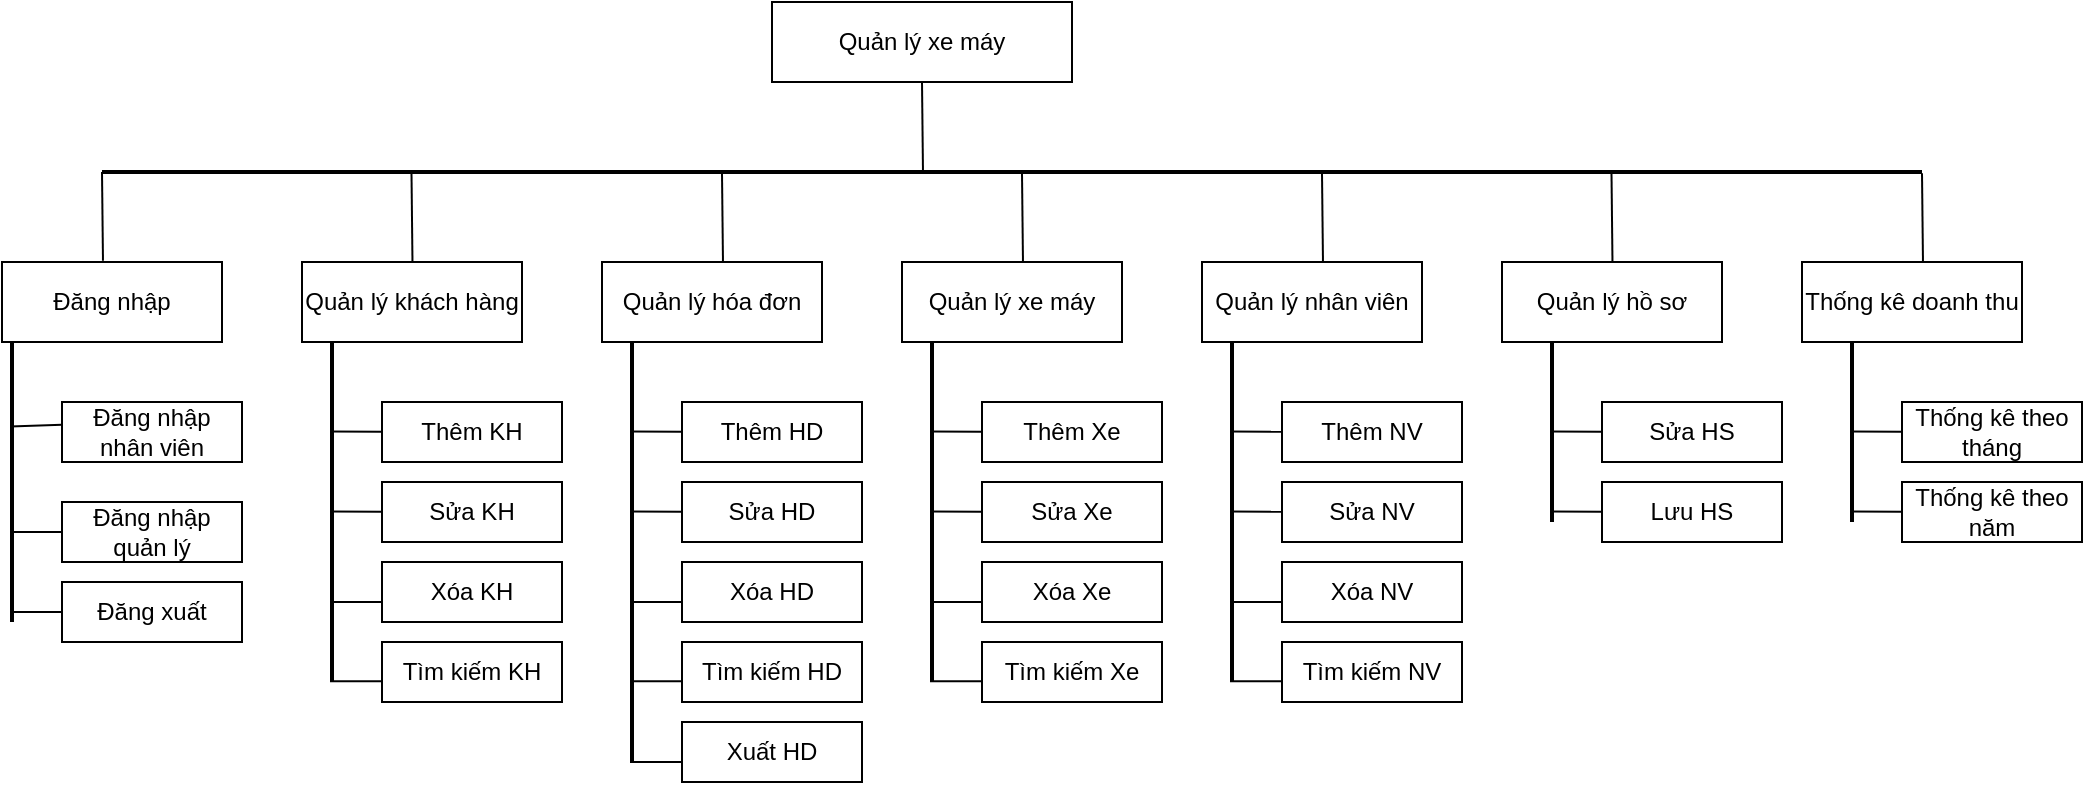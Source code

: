 <mxfile version="15.4.0" type="device"><diagram id="DM7P6saauxPHQvp5rQxX" name="Page-1"><mxGraphModel dx="1186" dy="614" grid="1" gridSize="10" guides="1" tooltips="1" connect="1" arrows="1" fold="1" page="1" pageScale="1" pageWidth="1100" pageHeight="850" math="0" shadow="0"><root><mxCell id="0"/><mxCell id="1" parent="0"/><mxCell id="fGUZDO6IDkjxLYDbGrY8-1" value="Quản lý xe máy" style="rounded=0;whiteSpace=wrap;html=1;" vertex="1" parent="1"><mxGeometry x="475" y="70" width="150" height="40" as="geometry"/></mxCell><mxCell id="fGUZDO6IDkjxLYDbGrY8-2" value="Đăng nhập" style="rounded=0;whiteSpace=wrap;html=1;" vertex="1" parent="1"><mxGeometry x="90" y="200" width="110" height="40" as="geometry"/></mxCell><mxCell id="fGUZDO6IDkjxLYDbGrY8-3" value="Quản lý khách hàng" style="rounded=0;whiteSpace=wrap;html=1;" vertex="1" parent="1"><mxGeometry x="240" y="200" width="110" height="40" as="geometry"/></mxCell><mxCell id="fGUZDO6IDkjxLYDbGrY8-4" value="Quản lý hóa đơn" style="rounded=0;whiteSpace=wrap;html=1;" vertex="1" parent="1"><mxGeometry x="390" y="200" width="110" height="40" as="geometry"/></mxCell><mxCell id="fGUZDO6IDkjxLYDbGrY8-5" value="Quản lý xe máy" style="rounded=0;whiteSpace=wrap;html=1;" vertex="1" parent="1"><mxGeometry x="540" y="200" width="110" height="40" as="geometry"/></mxCell><mxCell id="fGUZDO6IDkjxLYDbGrY8-6" value="Quản lý nhân viên" style="rounded=0;whiteSpace=wrap;html=1;" vertex="1" parent="1"><mxGeometry x="690" y="200" width="110" height="40" as="geometry"/></mxCell><mxCell id="fGUZDO6IDkjxLYDbGrY8-8" value="Quản lý hồ sơ" style="rounded=0;whiteSpace=wrap;html=1;" vertex="1" parent="1"><mxGeometry x="840" y="200" width="110" height="40" as="geometry"/></mxCell><mxCell id="fGUZDO6IDkjxLYDbGrY8-9" value="Thống kê doanh thu" style="rounded=0;whiteSpace=wrap;html=1;" vertex="1" parent="1"><mxGeometry x="990" y="200" width="110" height="40" as="geometry"/></mxCell><mxCell id="fGUZDO6IDkjxLYDbGrY8-10" value="Đăng nhập nhân viên" style="rounded=0;whiteSpace=wrap;html=1;" vertex="1" parent="1"><mxGeometry x="120" y="270" width="90" height="30" as="geometry"/></mxCell><mxCell id="fGUZDO6IDkjxLYDbGrY8-11" value="Đăng nhập quản lý" style="rounded=0;whiteSpace=wrap;html=1;" vertex="1" parent="1"><mxGeometry x="120" y="320" width="90" height="30" as="geometry"/></mxCell><mxCell id="fGUZDO6IDkjxLYDbGrY8-12" value="Đăng xuất" style="rounded=0;whiteSpace=wrap;html=1;" vertex="1" parent="1"><mxGeometry x="120" y="360" width="90" height="30" as="geometry"/></mxCell><mxCell id="fGUZDO6IDkjxLYDbGrY8-13" value="Thêm KH" style="rounded=0;whiteSpace=wrap;html=1;" vertex="1" parent="1"><mxGeometry x="280" y="270" width="90" height="30" as="geometry"/></mxCell><mxCell id="fGUZDO6IDkjxLYDbGrY8-14" value="Sửa KH" style="rounded=0;whiteSpace=wrap;html=1;" vertex="1" parent="1"><mxGeometry x="280" y="310" width="90" height="30" as="geometry"/></mxCell><mxCell id="fGUZDO6IDkjxLYDbGrY8-15" value="Xóa KH" style="rounded=0;whiteSpace=wrap;html=1;" vertex="1" parent="1"><mxGeometry x="280" y="350" width="90" height="30" as="geometry"/></mxCell><mxCell id="fGUZDO6IDkjxLYDbGrY8-16" value="Tìm kiếm KH" style="rounded=0;whiteSpace=wrap;html=1;" vertex="1" parent="1"><mxGeometry x="280" y="390" width="90" height="30" as="geometry"/></mxCell><mxCell id="fGUZDO6IDkjxLYDbGrY8-17" value="Thêm HD" style="rounded=0;whiteSpace=wrap;html=1;" vertex="1" parent="1"><mxGeometry x="430" y="270" width="90" height="30" as="geometry"/></mxCell><mxCell id="fGUZDO6IDkjxLYDbGrY8-18" value="Sửa HD" style="rounded=0;whiteSpace=wrap;html=1;" vertex="1" parent="1"><mxGeometry x="430" y="310" width="90" height="30" as="geometry"/></mxCell><mxCell id="fGUZDO6IDkjxLYDbGrY8-19" value="Xóa HD" style="rounded=0;whiteSpace=wrap;html=1;" vertex="1" parent="1"><mxGeometry x="430" y="350" width="90" height="30" as="geometry"/></mxCell><mxCell id="fGUZDO6IDkjxLYDbGrY8-20" value="Tìm kiếm HD" style="rounded=0;whiteSpace=wrap;html=1;" vertex="1" parent="1"><mxGeometry x="430" y="390" width="90" height="30" as="geometry"/></mxCell><mxCell id="fGUZDO6IDkjxLYDbGrY8-21" value="Thêm Xe" style="rounded=0;whiteSpace=wrap;html=1;" vertex="1" parent="1"><mxGeometry x="580" y="270" width="90" height="30" as="geometry"/></mxCell><mxCell id="fGUZDO6IDkjxLYDbGrY8-22" value="Sửa Xe" style="rounded=0;whiteSpace=wrap;html=1;" vertex="1" parent="1"><mxGeometry x="580" y="310" width="90" height="30" as="geometry"/></mxCell><mxCell id="fGUZDO6IDkjxLYDbGrY8-23" value="Xóa Xe" style="rounded=0;whiteSpace=wrap;html=1;" vertex="1" parent="1"><mxGeometry x="580" y="350" width="90" height="30" as="geometry"/></mxCell><mxCell id="fGUZDO6IDkjxLYDbGrY8-24" value="Tìm kiếm Xe" style="rounded=0;whiteSpace=wrap;html=1;" vertex="1" parent="1"><mxGeometry x="580" y="390" width="90" height="30" as="geometry"/></mxCell><mxCell id="fGUZDO6IDkjxLYDbGrY8-25" value="Thêm NV" style="rounded=0;whiteSpace=wrap;html=1;" vertex="1" parent="1"><mxGeometry x="730" y="270" width="90" height="30" as="geometry"/></mxCell><mxCell id="fGUZDO6IDkjxLYDbGrY8-26" value="Sửa NV" style="rounded=0;whiteSpace=wrap;html=1;" vertex="1" parent="1"><mxGeometry x="730" y="310" width="90" height="30" as="geometry"/></mxCell><mxCell id="fGUZDO6IDkjxLYDbGrY8-27" value="Xóa NV" style="rounded=0;whiteSpace=wrap;html=1;" vertex="1" parent="1"><mxGeometry x="730" y="350" width="90" height="30" as="geometry"/></mxCell><mxCell id="fGUZDO6IDkjxLYDbGrY8-28" value="Tìm kiếm NV" style="rounded=0;whiteSpace=wrap;html=1;" vertex="1" parent="1"><mxGeometry x="730" y="390" width="90" height="30" as="geometry"/></mxCell><mxCell id="fGUZDO6IDkjxLYDbGrY8-29" value="Xuất HD" style="rounded=0;whiteSpace=wrap;html=1;" vertex="1" parent="1"><mxGeometry x="430" y="430" width="90" height="30" as="geometry"/></mxCell><mxCell id="fGUZDO6IDkjxLYDbGrY8-30" value="Sửa HS" style="rounded=0;whiteSpace=wrap;html=1;" vertex="1" parent="1"><mxGeometry x="890" y="270" width="90" height="30" as="geometry"/></mxCell><mxCell id="fGUZDO6IDkjxLYDbGrY8-32" value="Lưu HS" style="rounded=0;whiteSpace=wrap;html=1;" vertex="1" parent="1"><mxGeometry x="890" y="310" width="90" height="30" as="geometry"/></mxCell><mxCell id="fGUZDO6IDkjxLYDbGrY8-33" value="Thống kê theo tháng" style="rounded=0;whiteSpace=wrap;html=1;" vertex="1" parent="1"><mxGeometry x="1040" y="270" width="90" height="30" as="geometry"/></mxCell><mxCell id="fGUZDO6IDkjxLYDbGrY8-34" value="Thống kê theo năm" style="rounded=0;whiteSpace=wrap;html=1;" vertex="1" parent="1"><mxGeometry x="1040" y="310" width="90" height="30" as="geometry"/></mxCell><mxCell id="fGUZDO6IDkjxLYDbGrY8-38" value="" style="line;strokeWidth=2;direction=south;html=1;" vertex="1" parent="1"><mxGeometry x="90" y="240" width="10" height="140" as="geometry"/></mxCell><mxCell id="fGUZDO6IDkjxLYDbGrY8-45" value="" style="endArrow=none;html=1;rounded=0;exitX=0.302;exitY=0.6;exitDx=0;exitDy=0;exitPerimeter=0;entryX=0;entryY=0.38;entryDx=0;entryDy=0;entryPerimeter=0;" edge="1" parent="1" source="fGUZDO6IDkjxLYDbGrY8-38" target="fGUZDO6IDkjxLYDbGrY8-10"><mxGeometry relative="1" as="geometry"><mxPoint x="100" y="290" as="sourcePoint"/><mxPoint x="240" y="290" as="targetPoint"/></mxGeometry></mxCell><mxCell id="fGUZDO6IDkjxLYDbGrY8-46" value="" style="endArrow=none;html=1;rounded=0;exitX=0.302;exitY=0.6;exitDx=0;exitDy=0;exitPerimeter=0;entryX=0;entryY=0.38;entryDx=0;entryDy=0;entryPerimeter=0;" edge="1" parent="1"><mxGeometry relative="1" as="geometry"><mxPoint x="94.0" y="334.94" as="sourcePoint"/><mxPoint x="120" y="335.0" as="targetPoint"/></mxGeometry></mxCell><mxCell id="fGUZDO6IDkjxLYDbGrY8-47" value="" style="endArrow=none;html=1;rounded=0;exitX=0.302;exitY=0.6;exitDx=0;exitDy=0;exitPerimeter=0;entryX=0;entryY=0.38;entryDx=0;entryDy=0;entryPerimeter=0;" edge="1" parent="1"><mxGeometry relative="1" as="geometry"><mxPoint x="94.0" y="374.94" as="sourcePoint"/><mxPoint x="120" y="375.0" as="targetPoint"/></mxGeometry></mxCell><mxCell id="fGUZDO6IDkjxLYDbGrY8-50" value="" style="line;strokeWidth=2;direction=south;html=1;" vertex="1" parent="1"><mxGeometry x="250" y="240" width="10" height="170" as="geometry"/></mxCell><mxCell id="fGUZDO6IDkjxLYDbGrY8-52" value="" style="endArrow=none;html=1;rounded=0;exitX=0.302;exitY=0.6;exitDx=0;exitDy=0;exitPerimeter=0;entryX=0;entryY=0.38;entryDx=0;entryDy=0;entryPerimeter=0;" edge="1" parent="1"><mxGeometry relative="1" as="geometry"><mxPoint x="254" y="409.6" as="sourcePoint"/><mxPoint x="280" y="409.66" as="targetPoint"/></mxGeometry></mxCell><mxCell id="fGUZDO6IDkjxLYDbGrY8-53" value="" style="endArrow=none;html=1;rounded=0;exitX=0.302;exitY=0.6;exitDx=0;exitDy=0;exitPerimeter=0;entryX=0;entryY=0.38;entryDx=0;entryDy=0;entryPerimeter=0;" edge="1" parent="1"><mxGeometry relative="1" as="geometry"><mxPoint x="254" y="370" as="sourcePoint"/><mxPoint x="280" y="370.06" as="targetPoint"/></mxGeometry></mxCell><mxCell id="fGUZDO6IDkjxLYDbGrY8-54" value="" style="endArrow=none;html=1;rounded=0;exitX=0.302;exitY=0.6;exitDx=0;exitDy=0;exitPerimeter=0;entryX=0;entryY=0.38;entryDx=0;entryDy=0;entryPerimeter=0;" edge="1" parent="1"><mxGeometry relative="1" as="geometry"><mxPoint x="254" y="324.8" as="sourcePoint"/><mxPoint x="280" y="324.86" as="targetPoint"/></mxGeometry></mxCell><mxCell id="fGUZDO6IDkjxLYDbGrY8-55" value="" style="endArrow=none;html=1;rounded=0;exitX=0.302;exitY=0.6;exitDx=0;exitDy=0;exitPerimeter=0;entryX=0;entryY=0.38;entryDx=0;entryDy=0;entryPerimeter=0;" edge="1" parent="1"><mxGeometry relative="1" as="geometry"><mxPoint x="254" y="284.8" as="sourcePoint"/><mxPoint x="280" y="284.86" as="targetPoint"/></mxGeometry></mxCell><mxCell id="fGUZDO6IDkjxLYDbGrY8-56" value="" style="line;strokeWidth=2;direction=south;html=1;" vertex="1" parent="1"><mxGeometry x="400" y="240" width="10" height="210" as="geometry"/></mxCell><mxCell id="fGUZDO6IDkjxLYDbGrY8-57" value="" style="endArrow=none;html=1;rounded=0;exitX=0.302;exitY=0.6;exitDx=0;exitDy=0;exitPerimeter=0;entryX=0;entryY=0.38;entryDx=0;entryDy=0;entryPerimeter=0;" edge="1" parent="1"><mxGeometry relative="1" as="geometry"><mxPoint x="404" y="409.6" as="sourcePoint"/><mxPoint x="430" y="409.66" as="targetPoint"/></mxGeometry></mxCell><mxCell id="fGUZDO6IDkjxLYDbGrY8-58" value="" style="endArrow=none;html=1;rounded=0;exitX=0.302;exitY=0.6;exitDx=0;exitDy=0;exitPerimeter=0;entryX=0;entryY=0.38;entryDx=0;entryDy=0;entryPerimeter=0;" edge="1" parent="1"><mxGeometry relative="1" as="geometry"><mxPoint x="404" y="370" as="sourcePoint"/><mxPoint x="430" y="370.06" as="targetPoint"/></mxGeometry></mxCell><mxCell id="fGUZDO6IDkjxLYDbGrY8-59" value="" style="endArrow=none;html=1;rounded=0;exitX=0.302;exitY=0.6;exitDx=0;exitDy=0;exitPerimeter=0;entryX=0;entryY=0.38;entryDx=0;entryDy=0;entryPerimeter=0;" edge="1" parent="1"><mxGeometry relative="1" as="geometry"><mxPoint x="404" y="324.8" as="sourcePoint"/><mxPoint x="430" y="324.86" as="targetPoint"/></mxGeometry></mxCell><mxCell id="fGUZDO6IDkjxLYDbGrY8-60" value="" style="endArrow=none;html=1;rounded=0;exitX=0.302;exitY=0.6;exitDx=0;exitDy=0;exitPerimeter=0;entryX=0;entryY=0.38;entryDx=0;entryDy=0;entryPerimeter=0;" edge="1" parent="1"><mxGeometry relative="1" as="geometry"><mxPoint x="404" y="284.8" as="sourcePoint"/><mxPoint x="430" y="284.86" as="targetPoint"/></mxGeometry></mxCell><mxCell id="fGUZDO6IDkjxLYDbGrY8-61" value="" style="endArrow=none;html=1;rounded=0;exitX=0.302;exitY=0.6;exitDx=0;exitDy=0;exitPerimeter=0;entryX=0;entryY=0.38;entryDx=0;entryDy=0;entryPerimeter=0;" edge="1" parent="1"><mxGeometry relative="1" as="geometry"><mxPoint x="404" y="450" as="sourcePoint"/><mxPoint x="430" y="450.06" as="targetPoint"/></mxGeometry></mxCell><mxCell id="fGUZDO6IDkjxLYDbGrY8-62" value="" style="line;strokeWidth=2;direction=south;html=1;" vertex="1" parent="1"><mxGeometry x="550" y="240" width="10" height="170" as="geometry"/></mxCell><mxCell id="fGUZDO6IDkjxLYDbGrY8-63" value="" style="endArrow=none;html=1;rounded=0;exitX=0.302;exitY=0.6;exitDx=0;exitDy=0;exitPerimeter=0;entryX=0;entryY=0.38;entryDx=0;entryDy=0;entryPerimeter=0;" edge="1" parent="1"><mxGeometry relative="1" as="geometry"><mxPoint x="554" y="409.6" as="sourcePoint"/><mxPoint x="580" y="409.66" as="targetPoint"/></mxGeometry></mxCell><mxCell id="fGUZDO6IDkjxLYDbGrY8-64" value="" style="endArrow=none;html=1;rounded=0;exitX=0.302;exitY=0.6;exitDx=0;exitDy=0;exitPerimeter=0;entryX=0;entryY=0.38;entryDx=0;entryDy=0;entryPerimeter=0;" edge="1" parent="1"><mxGeometry relative="1" as="geometry"><mxPoint x="554" y="370" as="sourcePoint"/><mxPoint x="580" y="370.06" as="targetPoint"/></mxGeometry></mxCell><mxCell id="fGUZDO6IDkjxLYDbGrY8-65" value="" style="endArrow=none;html=1;rounded=0;exitX=0.302;exitY=0.6;exitDx=0;exitDy=0;exitPerimeter=0;entryX=0;entryY=0.38;entryDx=0;entryDy=0;entryPerimeter=0;" edge="1" parent="1"><mxGeometry relative="1" as="geometry"><mxPoint x="554" y="324.8" as="sourcePoint"/><mxPoint x="580" y="324.86" as="targetPoint"/></mxGeometry></mxCell><mxCell id="fGUZDO6IDkjxLYDbGrY8-66" value="" style="endArrow=none;html=1;rounded=0;exitX=0.302;exitY=0.6;exitDx=0;exitDy=0;exitPerimeter=0;entryX=0;entryY=0.38;entryDx=0;entryDy=0;entryPerimeter=0;" edge="1" parent="1"><mxGeometry relative="1" as="geometry"><mxPoint x="554" y="284.8" as="sourcePoint"/><mxPoint x="580" y="284.86" as="targetPoint"/></mxGeometry></mxCell><mxCell id="fGUZDO6IDkjxLYDbGrY8-67" value="" style="line;strokeWidth=2;direction=south;html=1;" vertex="1" parent="1"><mxGeometry x="700" y="240" width="10" height="170" as="geometry"/></mxCell><mxCell id="fGUZDO6IDkjxLYDbGrY8-68" value="" style="endArrow=none;html=1;rounded=0;exitX=0.302;exitY=0.6;exitDx=0;exitDy=0;exitPerimeter=0;entryX=0;entryY=0.38;entryDx=0;entryDy=0;entryPerimeter=0;" edge="1" parent="1"><mxGeometry relative="1" as="geometry"><mxPoint x="704" y="409.6" as="sourcePoint"/><mxPoint x="730" y="409.66" as="targetPoint"/></mxGeometry></mxCell><mxCell id="fGUZDO6IDkjxLYDbGrY8-69" value="" style="endArrow=none;html=1;rounded=0;exitX=0.302;exitY=0.6;exitDx=0;exitDy=0;exitPerimeter=0;entryX=0;entryY=0.38;entryDx=0;entryDy=0;entryPerimeter=0;" edge="1" parent="1"><mxGeometry relative="1" as="geometry"><mxPoint x="704" y="370" as="sourcePoint"/><mxPoint x="730" y="370.06" as="targetPoint"/></mxGeometry></mxCell><mxCell id="fGUZDO6IDkjxLYDbGrY8-70" value="" style="endArrow=none;html=1;rounded=0;exitX=0.302;exitY=0.6;exitDx=0;exitDy=0;exitPerimeter=0;entryX=0;entryY=0.38;entryDx=0;entryDy=0;entryPerimeter=0;" edge="1" parent="1"><mxGeometry relative="1" as="geometry"><mxPoint x="704" y="324.8" as="sourcePoint"/><mxPoint x="730" y="324.86" as="targetPoint"/></mxGeometry></mxCell><mxCell id="fGUZDO6IDkjxLYDbGrY8-71" value="" style="endArrow=none;html=1;rounded=0;exitX=0.302;exitY=0.6;exitDx=0;exitDy=0;exitPerimeter=0;entryX=0;entryY=0.38;entryDx=0;entryDy=0;entryPerimeter=0;" edge="1" parent="1"><mxGeometry relative="1" as="geometry"><mxPoint x="704" y="284.8" as="sourcePoint"/><mxPoint x="730" y="284.86" as="targetPoint"/></mxGeometry></mxCell><mxCell id="fGUZDO6IDkjxLYDbGrY8-72" value="" style="line;strokeWidth=2;direction=south;html=1;" vertex="1" parent="1"><mxGeometry x="860" y="240" width="10" height="90" as="geometry"/></mxCell><mxCell id="fGUZDO6IDkjxLYDbGrY8-75" value="" style="endArrow=none;html=1;rounded=0;exitX=0.302;exitY=0.6;exitDx=0;exitDy=0;exitPerimeter=0;entryX=0;entryY=0.38;entryDx=0;entryDy=0;entryPerimeter=0;" edge="1" parent="1"><mxGeometry relative="1" as="geometry"><mxPoint x="864" y="324.8" as="sourcePoint"/><mxPoint x="890" y="324.86" as="targetPoint"/></mxGeometry></mxCell><mxCell id="fGUZDO6IDkjxLYDbGrY8-76" value="" style="endArrow=none;html=1;rounded=0;exitX=0.302;exitY=0.6;exitDx=0;exitDy=0;exitPerimeter=0;entryX=0;entryY=0.38;entryDx=0;entryDy=0;entryPerimeter=0;" edge="1" parent="1"><mxGeometry relative="1" as="geometry"><mxPoint x="864" y="284.8" as="sourcePoint"/><mxPoint x="890" y="284.86" as="targetPoint"/></mxGeometry></mxCell><mxCell id="fGUZDO6IDkjxLYDbGrY8-77" value="" style="line;strokeWidth=2;direction=south;html=1;" vertex="1" parent="1"><mxGeometry x="1010" y="240" width="10" height="90" as="geometry"/></mxCell><mxCell id="fGUZDO6IDkjxLYDbGrY8-78" value="" style="endArrow=none;html=1;rounded=0;exitX=0.302;exitY=0.6;exitDx=0;exitDy=0;exitPerimeter=0;entryX=0;entryY=0.38;entryDx=0;entryDy=0;entryPerimeter=0;" edge="1" parent="1"><mxGeometry relative="1" as="geometry"><mxPoint x="1014" y="324.8" as="sourcePoint"/><mxPoint x="1040" y="324.86" as="targetPoint"/></mxGeometry></mxCell><mxCell id="fGUZDO6IDkjxLYDbGrY8-79" value="" style="endArrow=none;html=1;rounded=0;exitX=0.302;exitY=0.6;exitDx=0;exitDy=0;exitPerimeter=0;entryX=0;entryY=0.38;entryDx=0;entryDy=0;entryPerimeter=0;" edge="1" parent="1"><mxGeometry relative="1" as="geometry"><mxPoint x="1014" y="284.8" as="sourcePoint"/><mxPoint x="1040" y="284.86" as="targetPoint"/></mxGeometry></mxCell><mxCell id="fGUZDO6IDkjxLYDbGrY8-80" value="" style="line;strokeWidth=2;html=1;" vertex="1" parent="1"><mxGeometry x="140" y="150" width="910" height="10" as="geometry"/></mxCell><mxCell id="fGUZDO6IDkjxLYDbGrY8-83" value="" style="endArrow=none;html=1;rounded=0;exitX=0.459;exitY=-0.015;exitDx=0;exitDy=0;exitPerimeter=0;entryX=0;entryY=0.5;entryDx=0;entryDy=0;entryPerimeter=0;" edge="1" parent="1" source="fGUZDO6IDkjxLYDbGrY8-2" target="fGUZDO6IDkjxLYDbGrY8-80"><mxGeometry relative="1" as="geometry"><mxPoint x="170" y="180" as="sourcePoint"/><mxPoint x="330" y="180" as="targetPoint"/></mxGeometry></mxCell><mxCell id="fGUZDO6IDkjxLYDbGrY8-84" value="" style="endArrow=none;html=1;rounded=0;exitX=0.459;exitY=-0.015;exitDx=0;exitDy=0;exitPerimeter=0;entryX=0;entryY=0.5;entryDx=0;entryDy=0;entryPerimeter=0;" edge="1" parent="1"><mxGeometry relative="1" as="geometry"><mxPoint x="295.24" y="200.0" as="sourcePoint"/><mxPoint x="294.75" y="155.6" as="targetPoint"/></mxGeometry></mxCell><mxCell id="fGUZDO6IDkjxLYDbGrY8-85" value="" style="endArrow=none;html=1;rounded=0;exitX=0.459;exitY=-0.015;exitDx=0;exitDy=0;exitPerimeter=0;entryX=0;entryY=0.5;entryDx=0;entryDy=0;entryPerimeter=0;" edge="1" parent="1"><mxGeometry relative="1" as="geometry"><mxPoint x="450.49" y="200" as="sourcePoint"/><mxPoint x="450" y="155.6" as="targetPoint"/></mxGeometry></mxCell><mxCell id="fGUZDO6IDkjxLYDbGrY8-86" value="" style="endArrow=none;html=1;rounded=0;exitX=0.459;exitY=-0.015;exitDx=0;exitDy=0;exitPerimeter=0;entryX=0;entryY=0.5;entryDx=0;entryDy=0;entryPerimeter=0;" edge="1" parent="1"><mxGeometry relative="1" as="geometry"><mxPoint x="600.49" y="200" as="sourcePoint"/><mxPoint x="600" y="155.6" as="targetPoint"/></mxGeometry></mxCell><mxCell id="fGUZDO6IDkjxLYDbGrY8-87" value="" style="endArrow=none;html=1;rounded=0;exitX=0.459;exitY=-0.015;exitDx=0;exitDy=0;exitPerimeter=0;entryX=0;entryY=0.5;entryDx=0;entryDy=0;entryPerimeter=0;" edge="1" parent="1"><mxGeometry relative="1" as="geometry"><mxPoint x="750.49" y="200" as="sourcePoint"/><mxPoint x="750" y="155.6" as="targetPoint"/></mxGeometry></mxCell><mxCell id="fGUZDO6IDkjxLYDbGrY8-88" value="" style="endArrow=none;html=1;rounded=0;exitX=0.459;exitY=-0.015;exitDx=0;exitDy=0;exitPerimeter=0;entryX=0;entryY=0.5;entryDx=0;entryDy=0;entryPerimeter=0;" edge="1" parent="1"><mxGeometry relative="1" as="geometry"><mxPoint x="895.24" y="200" as="sourcePoint"/><mxPoint x="894.75" y="155.6" as="targetPoint"/></mxGeometry></mxCell><mxCell id="fGUZDO6IDkjxLYDbGrY8-89" value="" style="endArrow=none;html=1;rounded=0;exitX=0.459;exitY=-0.015;exitDx=0;exitDy=0;exitPerimeter=0;entryX=0;entryY=0.5;entryDx=0;entryDy=0;entryPerimeter=0;" edge="1" parent="1"><mxGeometry relative="1" as="geometry"><mxPoint x="1050.49" y="200" as="sourcePoint"/><mxPoint x="1050" y="155.6" as="targetPoint"/></mxGeometry></mxCell><mxCell id="fGUZDO6IDkjxLYDbGrY8-90" value="" style="endArrow=none;html=1;rounded=0;exitX=0.459;exitY=-0.015;exitDx=0;exitDy=0;exitPerimeter=0;entryX=0;entryY=0.5;entryDx=0;entryDy=0;entryPerimeter=0;" edge="1" parent="1"><mxGeometry relative="1" as="geometry"><mxPoint x="550.49" y="154.4" as="sourcePoint"/><mxPoint x="550" y="110.0" as="targetPoint"/></mxGeometry></mxCell></root></mxGraphModel></diagram></mxfile>